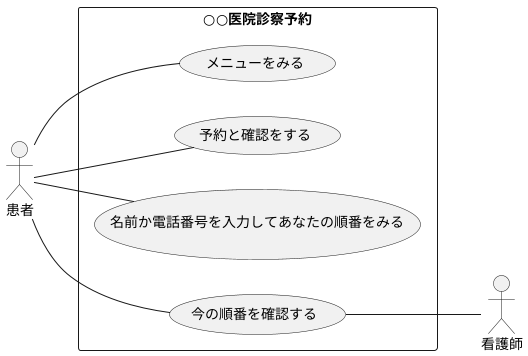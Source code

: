 @startuml ユースケース図
left to right direction
actor 患者
actor 看護師
rectangle ○○医院診察予約{
usecase メニューをみる
usecase 予約と確認をする
usecase 名前か電話番号を入力してあなたの順番をみる
usecase 今の順番を確認する
}
患者 -- メニューをみる
患者 -- 予約と確認をする
患者 -- 名前か電話番号を入力してあなたの順番をみる
患者 -- 今の順番を確認する
今の順番を確認する -- 看護師

